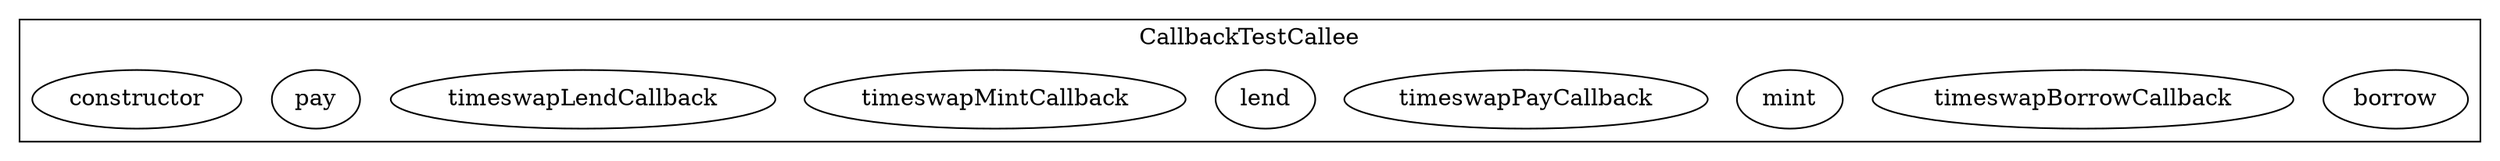 strict digraph {
subgraph cluster_6503_CallbackTestCallee {
label = "CallbackTestCallee"
"6503_borrow" [label="borrow"]
"6503_timeswapBorrowCallback" [label="timeswapBorrowCallback"]
"6503_mint" [label="mint"]
"6503_timeswapPayCallback" [label="timeswapPayCallback"]
"6503_lend" [label="lend"]
"6503_timeswapMintCallback" [label="timeswapMintCallback"]
"6503_timeswapLendCallback" [label="timeswapLendCallback"]
"6503_pay" [label="pay"]
"6503_constructor" [label="constructor"]
}subgraph cluster_solidity {
label = "[Solidity]"
}
}
